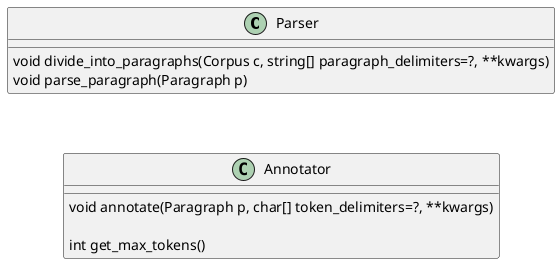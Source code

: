 @startuml

class Parser {
	void divide_into_paragraphs(Corpus c, string[] paragraph_delimiters=?, **kwargs)
	void parse_paragraph(Paragraph p)
}

class Annotator {
	void annotate(Paragraph p, char[] token_delimiters=?, **kwargs)

	int get_max_tokens()
}

Parser -[hidden]-> Annotator

@enduml